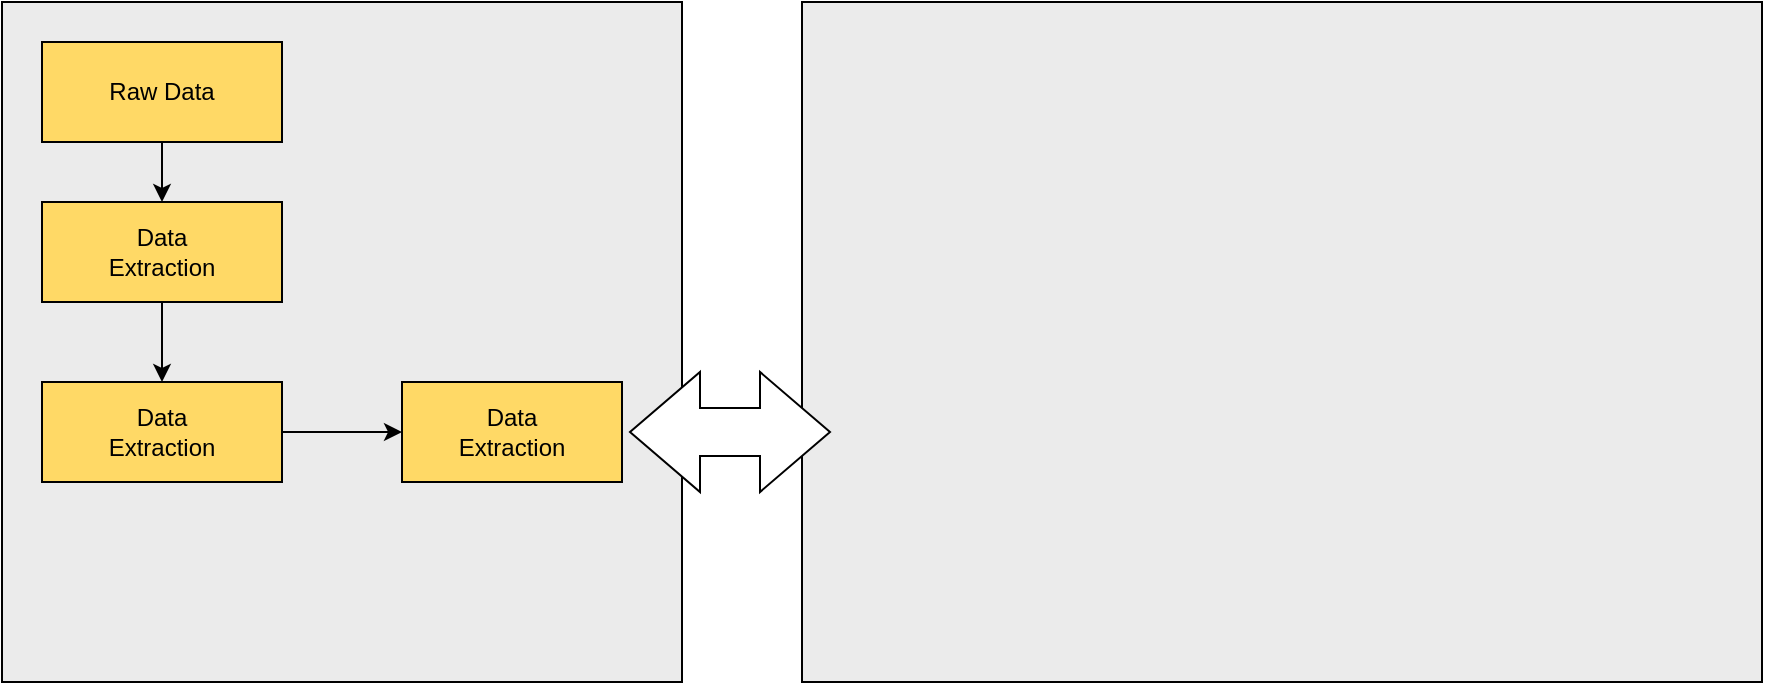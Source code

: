 <mxfile version="17.4.4" type="github">
  <diagram id="H_l5TwUQKEGQv2M3ZErB" name="Page-1">
    <mxGraphModel dx="1038" dy="588" grid="1" gridSize="10" guides="1" tooltips="1" connect="1" arrows="1" fold="1" page="1" pageScale="1" pageWidth="827" pageHeight="1169" math="0" shadow="0">
      <root>
        <mxCell id="0" />
        <mxCell id="1" parent="0" />
        <mxCell id="JLFY8NRblCiNXM_IZGkD-3" value="" style="whiteSpace=wrap;html=1;aspect=fixed;fillColor=#EBEBEB;" vertex="1" parent="1">
          <mxGeometry y="40" width="340" height="340" as="geometry" />
        </mxCell>
        <mxCell id="JLFY8NRblCiNXM_IZGkD-4" value="" style="edgeStyle=orthogonalEdgeStyle;rounded=0;orthogonalLoop=1;jettySize=auto;html=1;" edge="1" parent="1" source="JLFY8NRblCiNXM_IZGkD-5" target="JLFY8NRblCiNXM_IZGkD-7">
          <mxGeometry relative="1" as="geometry" />
        </mxCell>
        <mxCell id="JLFY8NRblCiNXM_IZGkD-5" value="Raw Data" style="rounded=0;whiteSpace=wrap;html=1;fillColor=#FFD966;" vertex="1" parent="1">
          <mxGeometry x="20" y="60" width="120" height="50" as="geometry" />
        </mxCell>
        <mxCell id="JLFY8NRblCiNXM_IZGkD-6" value="" style="edgeStyle=orthogonalEdgeStyle;rounded=0;orthogonalLoop=1;jettySize=auto;html=1;" edge="1" parent="1" source="JLFY8NRblCiNXM_IZGkD-7" target="JLFY8NRblCiNXM_IZGkD-9">
          <mxGeometry relative="1" as="geometry" />
        </mxCell>
        <mxCell id="JLFY8NRblCiNXM_IZGkD-7" value="Data &lt;br&gt;Extraction" style="rounded=0;whiteSpace=wrap;html=1;fillColor=#FFD966;" vertex="1" parent="1">
          <mxGeometry x="20" y="140" width="120" height="50" as="geometry" />
        </mxCell>
        <mxCell id="JLFY8NRblCiNXM_IZGkD-8" value="" style="edgeStyle=orthogonalEdgeStyle;rounded=0;orthogonalLoop=1;jettySize=auto;html=1;" edge="1" parent="1" source="JLFY8NRblCiNXM_IZGkD-9" target="JLFY8NRblCiNXM_IZGkD-10">
          <mxGeometry relative="1" as="geometry" />
        </mxCell>
        <mxCell id="JLFY8NRblCiNXM_IZGkD-9" value="Data &lt;br&gt;Extraction" style="rounded=0;whiteSpace=wrap;html=1;fillColor=#FFD966;" vertex="1" parent="1">
          <mxGeometry x="20" y="230" width="120" height="50" as="geometry" />
        </mxCell>
        <mxCell id="JLFY8NRblCiNXM_IZGkD-10" value="Data &lt;br&gt;Extraction" style="rounded=0;whiteSpace=wrap;html=1;fillColor=#FFD966;" vertex="1" parent="1">
          <mxGeometry x="200" y="230" width="110" height="50" as="geometry" />
        </mxCell>
        <mxCell id="JLFY8NRblCiNXM_IZGkD-11" value="" style="rounded=0;whiteSpace=wrap;html=1;fillColor=#EBEBEB;" vertex="1" parent="1">
          <mxGeometry x="400" y="40" width="480" height="340" as="geometry" />
        </mxCell>
        <mxCell id="JLFY8NRblCiNXM_IZGkD-12" value="" style="html=1;shadow=0;dashed=0;align=center;verticalAlign=middle;shape=mxgraph.arrows2.twoWayArrow;dy=0.6;dx=35;" vertex="1" parent="1">
          <mxGeometry x="314" y="225" width="100" height="60" as="geometry" />
        </mxCell>
      </root>
    </mxGraphModel>
  </diagram>
</mxfile>
